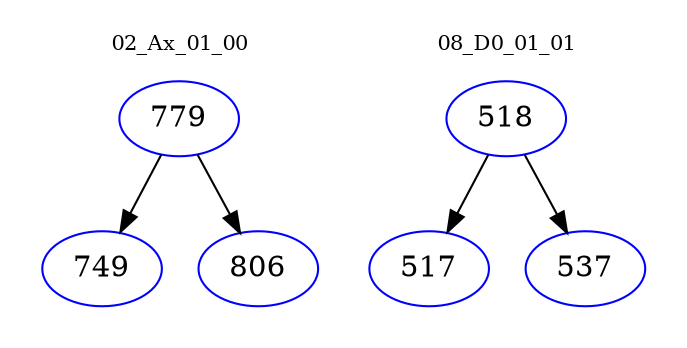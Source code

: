 digraph{
subgraph cluster_0 {
color = white
label = "02_Ax_01_00";
fontsize=10;
T0_779 [label="779", color="blue"]
T0_779 -> T0_749 [color="black"]
T0_749 [label="749", color="blue"]
T0_779 -> T0_806 [color="black"]
T0_806 [label="806", color="blue"]
}
subgraph cluster_1 {
color = white
label = "08_D0_01_01";
fontsize=10;
T1_518 [label="518", color="blue"]
T1_518 -> T1_517 [color="black"]
T1_517 [label="517", color="blue"]
T1_518 -> T1_537 [color="black"]
T1_537 [label="537", color="blue"]
}
}

